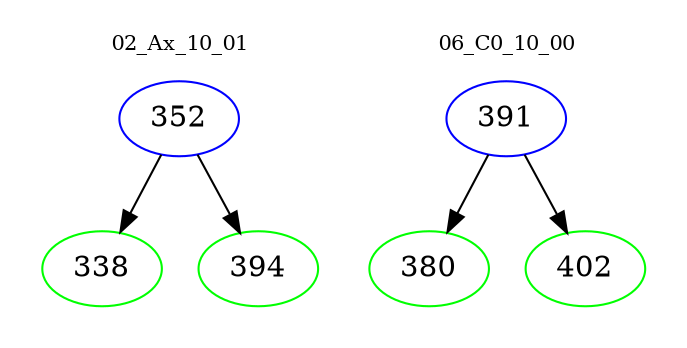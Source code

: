 digraph{
subgraph cluster_0 {
color = white
label = "02_Ax_10_01";
fontsize=10;
T0_352 [label="352", color="blue"]
T0_352 -> T0_338 [color="black"]
T0_338 [label="338", color="green"]
T0_352 -> T0_394 [color="black"]
T0_394 [label="394", color="green"]
}
subgraph cluster_1 {
color = white
label = "06_C0_10_00";
fontsize=10;
T1_391 [label="391", color="blue"]
T1_391 -> T1_380 [color="black"]
T1_380 [label="380", color="green"]
T1_391 -> T1_402 [color="black"]
T1_402 [label="402", color="green"]
}
}
